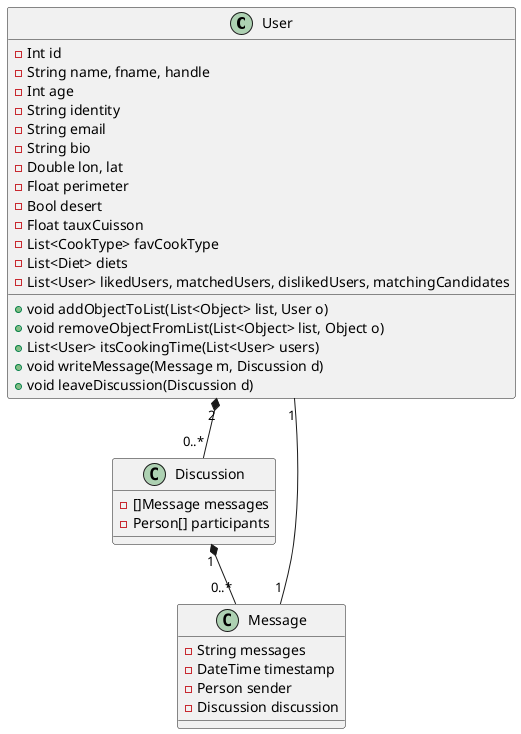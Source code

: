 @startuml 
    Class "User" as person{
   
        - Int id
        - String name, fname, handle
        - Int age
        - String identity
        - String email
        - String bio
        - Double lon, lat
        - Float perimeter
        - Bool desert
        - Float tauxCuisson 
        - List<CookType> favCookType
        - List<Diet> diets
        - List<User> likedUsers, matchedUsers, dislikedUsers, matchingCandidates

        + void addObjectToList(List<Object> list, User o)
        + void removeObjectFromList(List<Object> list, Object o)
        + List<User> itsCookingTime(List<User> users)
        + void writeMessage(Message m, Discussion d)
        + void leaveDiscussion(Discussion d)
        
    }

    Class "Message" as messaging{
        - String messages        
        - DateTime timestamp
        - Person sender
        - Discussion discussion
    }

    Class "Discussion" as discuss{
        - []Message messages
        - Person[] participants
    }

    discuss "1" *-- "0..*" messaging
    messaging "1" -- "1" person
    person "2" *-- "0..*" discuss
@enduml